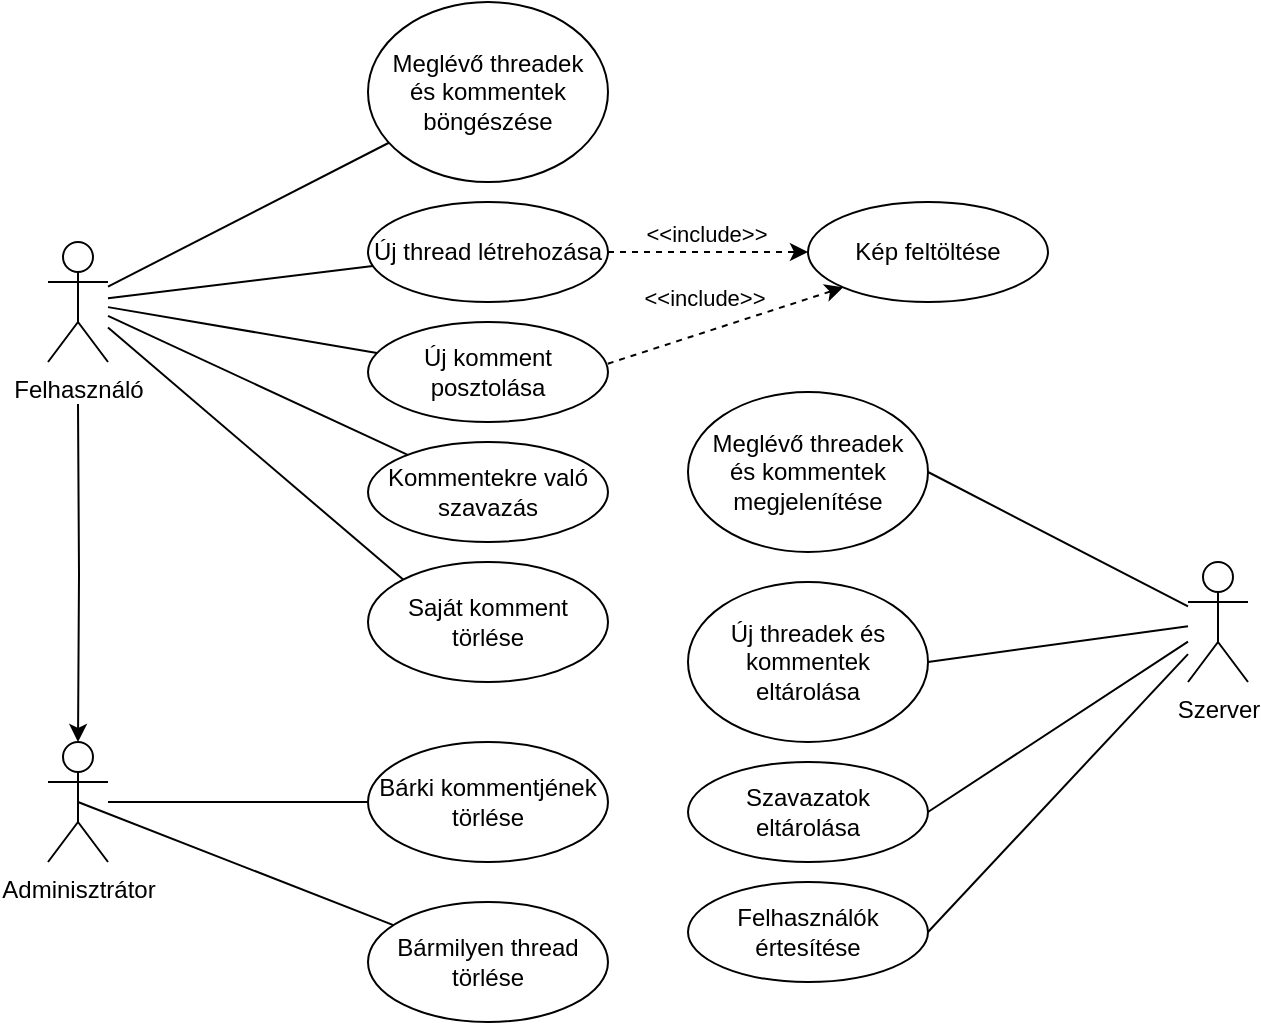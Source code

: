 <mxfile version="13.3.9" type="device"><diagram id="QebvHm9qpB8Ee7qJXcxG" name="Page-1"><mxGraphModel dx="905" dy="672" grid="1" gridSize="10" guides="1" tooltips="1" connect="1" arrows="1" fold="1" page="1" pageScale="1" pageWidth="827" pageHeight="1169" math="0" shadow="0"><root><mxCell id="0"/><mxCell id="1" parent="0"/><mxCell id="rR95eSmS52DzRrLp2L9V-3" value="" style="edgeStyle=orthogonalEdgeStyle;rounded=0;orthogonalLoop=1;jettySize=auto;html=1;" edge="1" parent="1" target="rR95eSmS52DzRrLp2L9V-2"><mxGeometry relative="1" as="geometry"><mxPoint x="95" y="241" as="sourcePoint"/></mxGeometry></mxCell><mxCell id="rR95eSmS52DzRrLp2L9V-1" value="Felhasználó" style="shape=umlActor;verticalLabelPosition=bottom;verticalAlign=top;html=1;outlineConnect=0;" vertex="1" parent="1"><mxGeometry x="80" y="160" width="30" height="60" as="geometry"/></mxCell><mxCell id="rR95eSmS52DzRrLp2L9V-2" value="Adminisztrátor" style="shape=umlActor;verticalLabelPosition=bottom;verticalAlign=top;html=1;outlineConnect=0;" vertex="1" parent="1"><mxGeometry x="80" y="410" width="30" height="60" as="geometry"/></mxCell><mxCell id="rR95eSmS52DzRrLp2L9V-4" value="Új thread létrehozása" style="ellipse;whiteSpace=wrap;html=1;" vertex="1" parent="1"><mxGeometry x="240" y="140" width="120" height="50" as="geometry"/></mxCell><mxCell id="rR95eSmS52DzRrLp2L9V-5" value="Új komment posztolása" style="ellipse;whiteSpace=wrap;html=1;" vertex="1" parent="1"><mxGeometry x="240" y="200" width="120" height="50" as="geometry"/></mxCell><mxCell id="rR95eSmS52DzRrLp2L9V-6" value="Meglévő threadek&lt;br&gt;és kommentek böngészése" style="ellipse;whiteSpace=wrap;html=1;spacingTop=0;" vertex="1" parent="1"><mxGeometry x="240" y="40" width="120" height="90" as="geometry"/></mxCell><mxCell id="rR95eSmS52DzRrLp2L9V-7" value="Kép feltöltése" style="ellipse;whiteSpace=wrap;html=1;" vertex="1" parent="1"><mxGeometry x="460" y="140" width="120" height="50" as="geometry"/></mxCell><mxCell id="rR95eSmS52DzRrLp2L9V-8" value="" style="endArrow=classic;html=1;dashed=1;exitX=1;exitY=0.5;exitDx=0;exitDy=0;" edge="1" parent="1" source="rR95eSmS52DzRrLp2L9V-4"><mxGeometry width="50" height="50" relative="1" as="geometry"><mxPoint x="430" y="290" as="sourcePoint"/><mxPoint x="460" y="165" as="targetPoint"/></mxGeometry></mxCell><mxCell id="rR95eSmS52DzRrLp2L9V-9" value="&amp;lt;&amp;lt;include&amp;gt;&amp;gt;" style="edgeLabel;html=1;align=center;verticalAlign=middle;resizable=0;points=[];" vertex="1" connectable="0" parent="rR95eSmS52DzRrLp2L9V-8"><mxGeometry x="0.307" y="-2" relative="1" as="geometry"><mxPoint x="-16.37" y="-11" as="offset"/></mxGeometry></mxCell><mxCell id="rR95eSmS52DzRrLp2L9V-10" value="" style="endArrow=classic;html=1;dashed=1;exitX=0.999;exitY=0.417;exitDx=0;exitDy=0;exitPerimeter=0;entryX=0;entryY=1;entryDx=0;entryDy=0;" edge="1" parent="1" source="rR95eSmS52DzRrLp2L9V-5" target="rR95eSmS52DzRrLp2L9V-7"><mxGeometry width="50" height="50" relative="1" as="geometry"><mxPoint x="470" y="175" as="sourcePoint"/><mxPoint x="478" y="200" as="targetPoint"/></mxGeometry></mxCell><mxCell id="rR95eSmS52DzRrLp2L9V-11" value="&amp;lt;&amp;lt;include&amp;gt;&amp;gt;" style="edgeLabel;html=1;align=center;verticalAlign=middle;resizable=0;points=[];" vertex="1" connectable="0" parent="rR95eSmS52DzRrLp2L9V-10"><mxGeometry x="0.307" y="-2" relative="1" as="geometry"><mxPoint x="-29.36" y="-9.81" as="offset"/></mxGeometry></mxCell><mxCell id="rR95eSmS52DzRrLp2L9V-12" value="" style="endArrow=none;html=1;" edge="1" parent="1" source="rR95eSmS52DzRrLp2L9V-1" target="rR95eSmS52DzRrLp2L9V-6"><mxGeometry width="50" height="50" relative="1" as="geometry"><mxPoint x="270" y="270" as="sourcePoint"/><mxPoint x="320" y="220" as="targetPoint"/></mxGeometry></mxCell><mxCell id="rR95eSmS52DzRrLp2L9V-13" value="" style="endArrow=none;html=1;" edge="1" parent="1" source="rR95eSmS52DzRrLp2L9V-1" target="rR95eSmS52DzRrLp2L9V-4"><mxGeometry width="50" height="50" relative="1" as="geometry"><mxPoint x="270" y="270" as="sourcePoint"/><mxPoint x="320" y="220" as="targetPoint"/></mxGeometry></mxCell><mxCell id="rR95eSmS52DzRrLp2L9V-14" value="" style="endArrow=none;html=1;" edge="1" parent="1" source="rR95eSmS52DzRrLp2L9V-1" target="rR95eSmS52DzRrLp2L9V-5"><mxGeometry width="50" height="50" relative="1" as="geometry"><mxPoint x="270" y="270" as="sourcePoint"/><mxPoint x="320" y="220" as="targetPoint"/></mxGeometry></mxCell><mxCell id="rR95eSmS52DzRrLp2L9V-15" value="Saját komment törlése" style="ellipse;whiteSpace=wrap;html=1;" vertex="1" parent="1"><mxGeometry x="240" y="320" width="120" height="60" as="geometry"/></mxCell><mxCell id="rR95eSmS52DzRrLp2L9V-16" value="Kommentekre való szavazás" style="ellipse;whiteSpace=wrap;html=1;" vertex="1" parent="1"><mxGeometry x="240" y="260" width="120" height="50" as="geometry"/></mxCell><mxCell id="rR95eSmS52DzRrLp2L9V-17" value="" style="endArrow=none;html=1;" edge="1" parent="1" source="rR95eSmS52DzRrLp2L9V-1" target="rR95eSmS52DzRrLp2L9V-16"><mxGeometry width="50" height="50" relative="1" as="geometry"><mxPoint x="270" y="340" as="sourcePoint"/><mxPoint x="320" y="290" as="targetPoint"/></mxGeometry></mxCell><mxCell id="rR95eSmS52DzRrLp2L9V-18" value="" style="endArrow=none;html=1;entryX=0;entryY=0;entryDx=0;entryDy=0;" edge="1" parent="1" source="rR95eSmS52DzRrLp2L9V-1" target="rR95eSmS52DzRrLp2L9V-15"><mxGeometry width="50" height="50" relative="1" as="geometry"><mxPoint x="270" y="340" as="sourcePoint"/><mxPoint x="320" y="290" as="targetPoint"/></mxGeometry></mxCell><mxCell id="rR95eSmS52DzRrLp2L9V-19" value="Bárki kommentjének törlése" style="ellipse;whiteSpace=wrap;html=1;" vertex="1" parent="1"><mxGeometry x="240" y="410" width="120" height="60" as="geometry"/></mxCell><mxCell id="rR95eSmS52DzRrLp2L9V-20" value="" style="endArrow=none;html=1;" edge="1" parent="1" source="rR95eSmS52DzRrLp2L9V-2" target="rR95eSmS52DzRrLp2L9V-19"><mxGeometry width="50" height="50" relative="1" as="geometry"><mxPoint x="270" y="340" as="sourcePoint"/><mxPoint x="320" y="290" as="targetPoint"/></mxGeometry></mxCell><mxCell id="rR95eSmS52DzRrLp2L9V-21" value="Bármilyen thread törlése" style="ellipse;whiteSpace=wrap;html=1;" vertex="1" parent="1"><mxGeometry x="240" y="490" width="120" height="60" as="geometry"/></mxCell><mxCell id="rR95eSmS52DzRrLp2L9V-22" value="" style="endArrow=none;html=1;exitX=0.5;exitY=0.5;exitDx=0;exitDy=0;exitPerimeter=0;" edge="1" parent="1" source="rR95eSmS52DzRrLp2L9V-2" target="rR95eSmS52DzRrLp2L9V-21"><mxGeometry width="50" height="50" relative="1" as="geometry"><mxPoint x="270" y="410" as="sourcePoint"/><mxPoint x="320" y="360" as="targetPoint"/></mxGeometry></mxCell><mxCell id="rR95eSmS52DzRrLp2L9V-23" value="Szerver" style="shape=umlActor;verticalLabelPosition=bottom;verticalAlign=top;html=1;outlineConnect=0;" vertex="1" parent="1"><mxGeometry x="650" y="320" width="30" height="60" as="geometry"/></mxCell><mxCell id="rR95eSmS52DzRrLp2L9V-26" value="Meglévő threadek&lt;br&gt;és kommentek megjelenítése" style="ellipse;whiteSpace=wrap;html=1;" vertex="1" parent="1"><mxGeometry x="400" y="235" width="120" height="80" as="geometry"/></mxCell><mxCell id="rR95eSmS52DzRrLp2L9V-27" value="Új threadek és kommentek&lt;br&gt;eltárolása" style="ellipse;whiteSpace=wrap;html=1;" vertex="1" parent="1"><mxGeometry x="400" y="330" width="120" height="80" as="geometry"/></mxCell><mxCell id="rR95eSmS52DzRrLp2L9V-28" value="Szavazatok&lt;br&gt;eltárolása" style="ellipse;whiteSpace=wrap;html=1;" vertex="1" parent="1"><mxGeometry x="400" y="420" width="120" height="50" as="geometry"/></mxCell><mxCell id="rR95eSmS52DzRrLp2L9V-29" value="" style="endArrow=none;html=1;exitX=1;exitY=0.5;exitDx=0;exitDy=0;" edge="1" parent="1" source="rR95eSmS52DzRrLp2L9V-26" target="rR95eSmS52DzRrLp2L9V-23"><mxGeometry width="50" height="50" relative="1" as="geometry"><mxPoint x="440" y="310" as="sourcePoint"/><mxPoint x="490" y="260" as="targetPoint"/></mxGeometry></mxCell><mxCell id="rR95eSmS52DzRrLp2L9V-30" value="" style="endArrow=none;html=1;exitX=1;exitY=0.5;exitDx=0;exitDy=0;" edge="1" parent="1" source="rR95eSmS52DzRrLp2L9V-27" target="rR95eSmS52DzRrLp2L9V-23"><mxGeometry width="50" height="50" relative="1" as="geometry"><mxPoint x="440" y="310" as="sourcePoint"/><mxPoint x="490" y="260" as="targetPoint"/></mxGeometry></mxCell><mxCell id="rR95eSmS52DzRrLp2L9V-31" value="" style="endArrow=none;html=1;exitX=1;exitY=0.5;exitDx=0;exitDy=0;" edge="1" parent="1" source="rR95eSmS52DzRrLp2L9V-28" target="rR95eSmS52DzRrLp2L9V-23"><mxGeometry width="50" height="50" relative="1" as="geometry"><mxPoint x="440" y="310" as="sourcePoint"/><mxPoint x="490" y="260" as="targetPoint"/></mxGeometry></mxCell><mxCell id="rR95eSmS52DzRrLp2L9V-32" value="Felhasználók értesítése" style="ellipse;whiteSpace=wrap;html=1;" vertex="1" parent="1"><mxGeometry x="400" y="480" width="120" height="50" as="geometry"/></mxCell><mxCell id="rR95eSmS52DzRrLp2L9V-33" value="" style="endArrow=none;html=1;exitX=1;exitY=0.5;exitDx=0;exitDy=0;" edge="1" parent="1" source="rR95eSmS52DzRrLp2L9V-32" target="rR95eSmS52DzRrLp2L9V-23"><mxGeometry width="50" height="50" relative="1" as="geometry"><mxPoint x="360" y="510" as="sourcePoint"/><mxPoint x="410" y="460" as="targetPoint"/></mxGeometry></mxCell></root></mxGraphModel></diagram></mxfile>